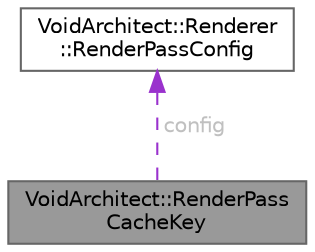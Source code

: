 digraph "VoidArchitect::RenderPassCacheKey"
{
 // LATEX_PDF_SIZE
  bgcolor="transparent";
  edge [fontname=Helvetica,fontsize=10,labelfontname=Helvetica,labelfontsize=10];
  node [fontname=Helvetica,fontsize=10,shape=box,height=0.2,width=0.4];
  Node1 [id="Node000001",label="VoidArchitect::RenderPass\lCacheKey",height=0.2,width=0.4,color="gray40", fillcolor="grey60", style="filled", fontcolor="black",tooltip=" "];
  Node2 -> Node1 [id="edge1_Node000001_Node000002",dir="back",color="darkorchid3",style="dashed",tooltip=" ",label=<<TABLE CELLBORDER="0" BORDER="0"><TR><TD VALIGN="top" ALIGN="LEFT" CELLPADDING="1" CELLSPACING="0">config</TD></TR>
</TABLE>> ,fontcolor="grey" ];
  Node2 [id="Node000002",label="VoidArchitect::Renderer\l::RenderPassConfig",height=0.2,width=0.4,color="gray40", fillcolor="white", style="filled",URL="$struct_void_architect_1_1_renderer_1_1_render_pass_config.html",tooltip=" "];
}

